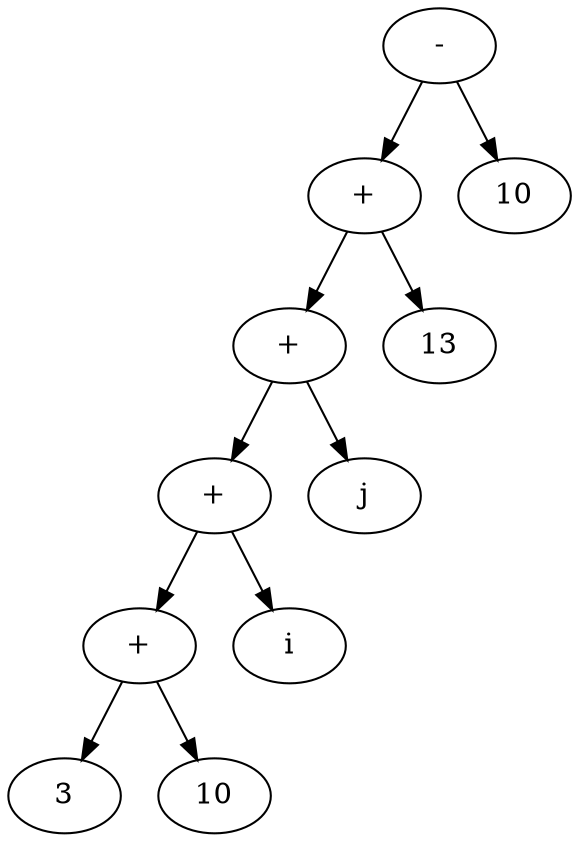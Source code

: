 digraph G{
  graph [ordering="out"];
  a[label="-"]; b[label="+"]; a->b;
  c[label="10"]; a -> c;
  d[label="+"];  b -> d;
  e[label="13"]; b -> e;
  f[label="+"];  d -> f;
  g[label="j"];  d -> g;
  h[label="+"];  f -> h;
  i[label="i"];  f -> i;
  j[label="3"];  h -> j;
  k[label="10"]; h -> k;
}
